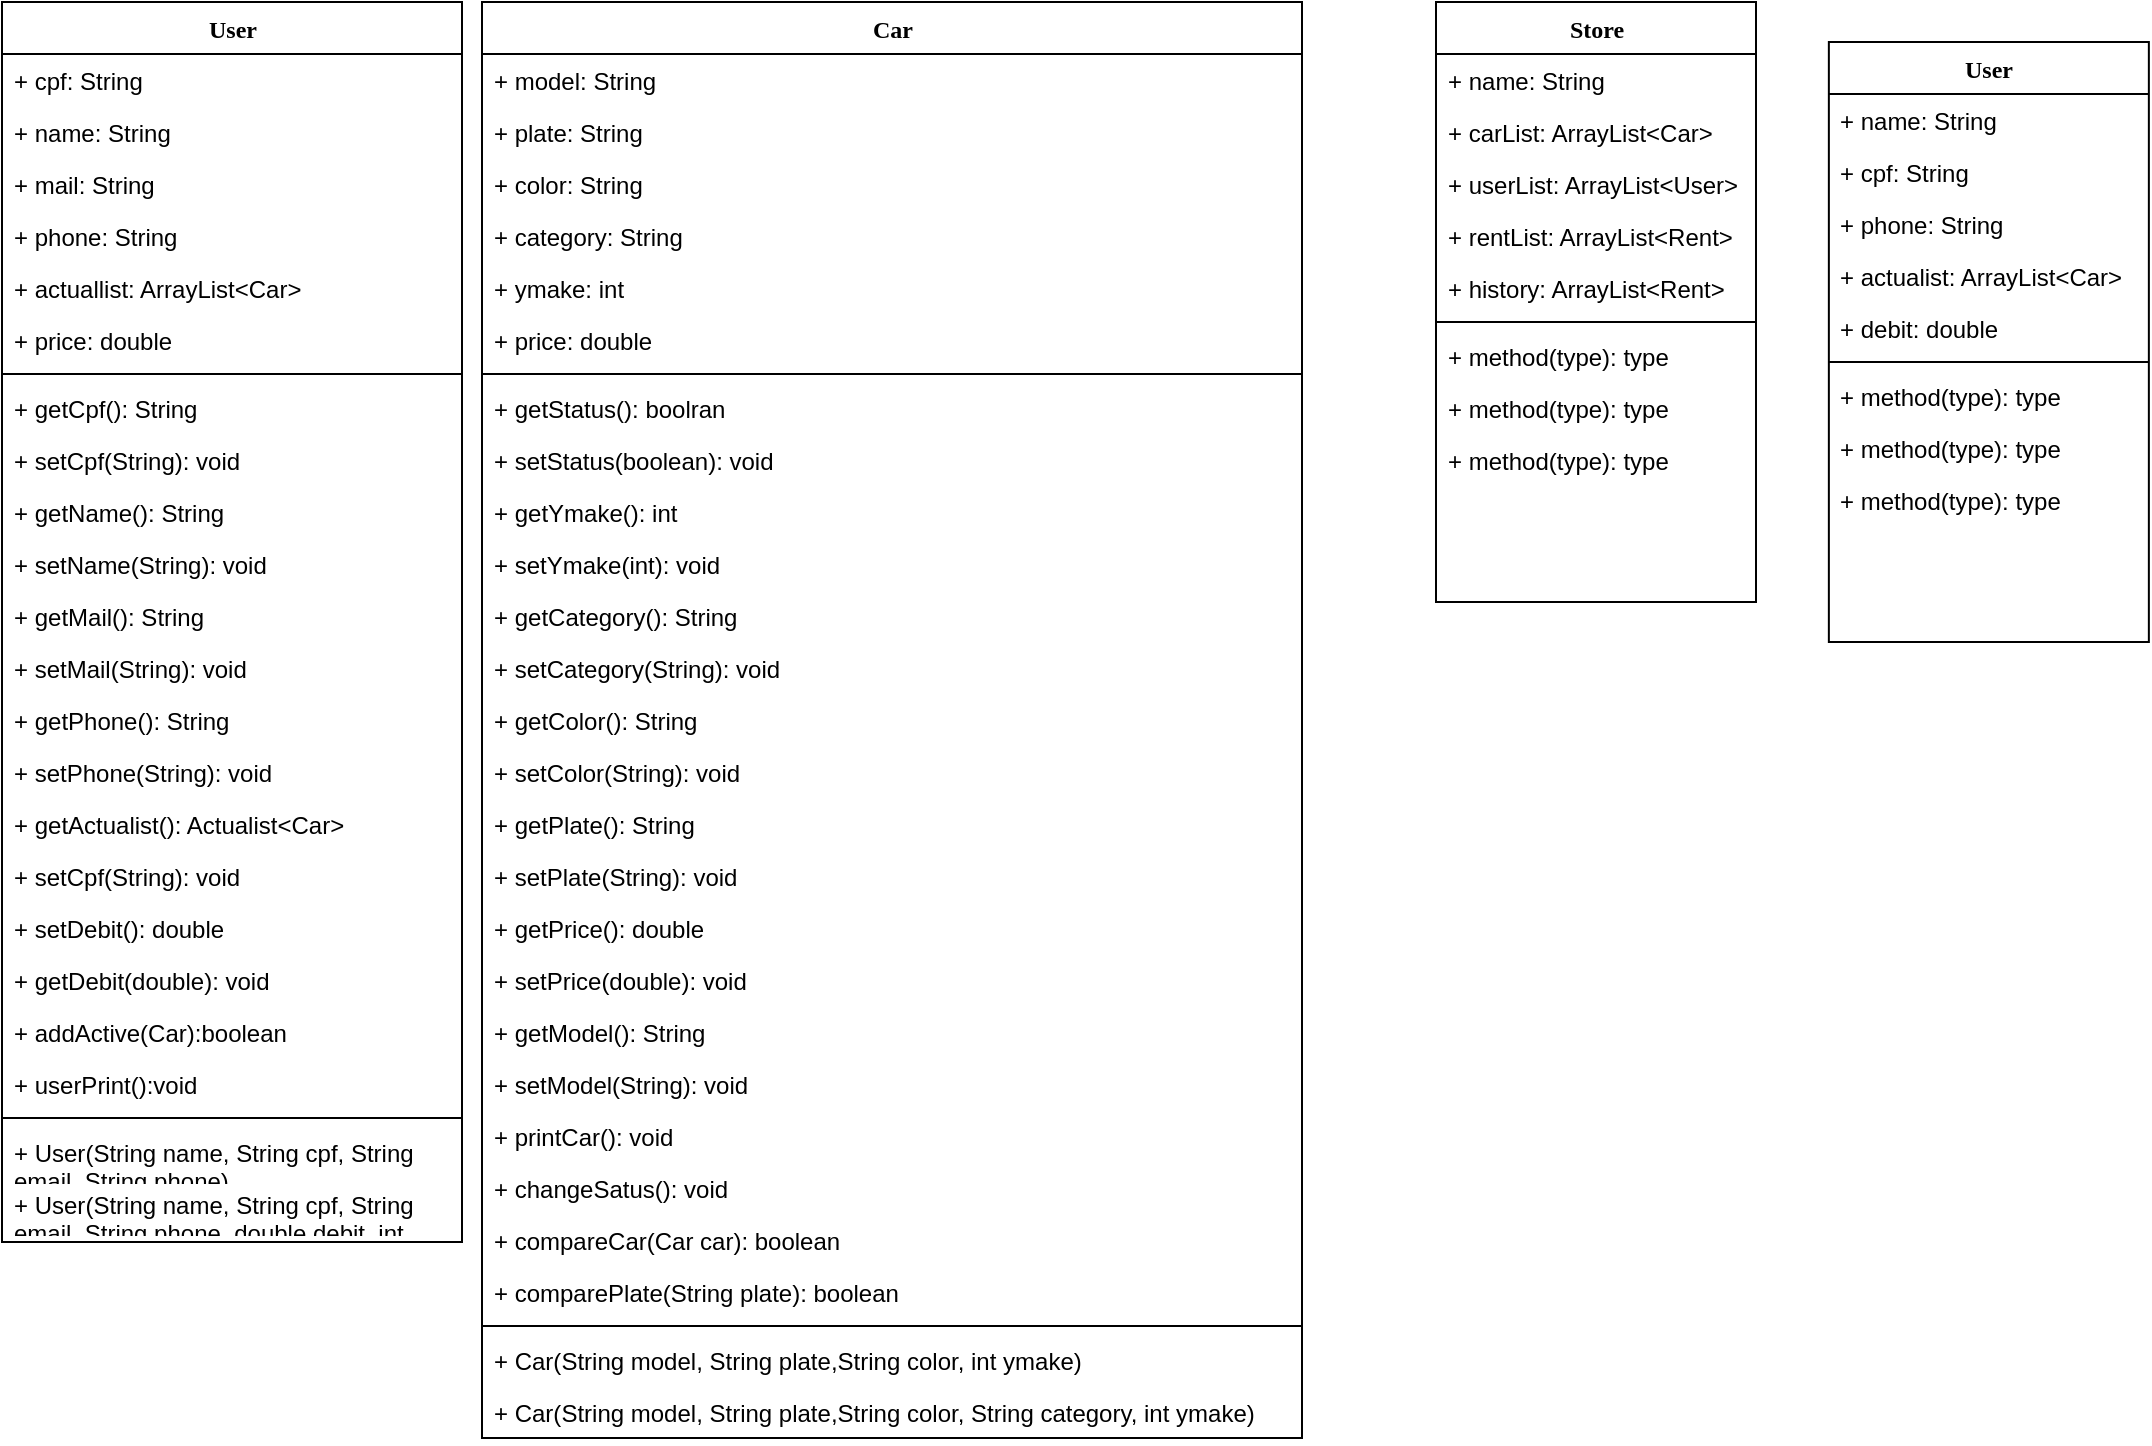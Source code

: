 <mxfile version="10.6.5" type="device"><diagram name="Page-1" id="9f46799a-70d6-7492-0946-bef42562c5a5"><mxGraphModel dx="435" dy="306" grid="1" gridSize="10" guides="1" tooltips="1" connect="1" arrows="1" fold="1" page="1" pageScale="1" pageWidth="1100" pageHeight="850" background="#ffffff" math="0" shadow="0"><root><mxCell id="0"/><mxCell id="1" parent="0"/><mxCell id="78961159f06e98e8-56" value="Car" style="swimlane;html=1;fontStyle=1;align=center;verticalAlign=top;childLayout=stackLayout;horizontal=1;startSize=26;horizontalStack=0;resizeParent=1;resizeLast=0;collapsible=1;marginBottom=0;swimlaneFillColor=#ffffff;rounded=0;shadow=0;comic=0;labelBackgroundColor=none;strokeColor=#000000;strokeWidth=1;fillColor=none;fontFamily=Verdana;fontSize=12;fontColor=#000000;" parent="1" vertex="1"><mxGeometry x="300" y="490" width="410" height="718" as="geometry"/></mxCell><mxCell id="78961159f06e98e8-57" value="+ model: String" style="text;html=1;strokeColor=none;fillColor=none;align=left;verticalAlign=top;spacingLeft=4;spacingRight=4;whiteSpace=wrap;overflow=hidden;rotatable=0;points=[[0,0.5],[1,0.5]];portConstraint=eastwest;" parent="78961159f06e98e8-56" vertex="1"><mxGeometry y="26" width="410" height="26" as="geometry"/></mxCell><mxCell id="78961159f06e98e8-58" value="+ plate: String" style="text;html=1;strokeColor=none;fillColor=none;align=left;verticalAlign=top;spacingLeft=4;spacingRight=4;whiteSpace=wrap;overflow=hidden;rotatable=0;points=[[0,0.5],[1,0.5]];portConstraint=eastwest;" parent="78961159f06e98e8-56" vertex="1"><mxGeometry y="52" width="410" height="26" as="geometry"/></mxCell><mxCell id="78961159f06e98e8-59" value="+ color: String" style="text;html=1;strokeColor=none;fillColor=none;align=left;verticalAlign=top;spacingLeft=4;spacingRight=4;whiteSpace=wrap;overflow=hidden;rotatable=0;points=[[0,0.5],[1,0.5]];portConstraint=eastwest;" parent="78961159f06e98e8-56" vertex="1"><mxGeometry y="78" width="410" height="26" as="geometry"/></mxCell><mxCell id="78961159f06e98e8-60" value="+ category: String" style="text;html=1;strokeColor=none;fillColor=none;align=left;verticalAlign=top;spacingLeft=4;spacingRight=4;whiteSpace=wrap;overflow=hidden;rotatable=0;points=[[0,0.5],[1,0.5]];portConstraint=eastwest;" parent="78961159f06e98e8-56" vertex="1"><mxGeometry y="104" width="410" height="26" as="geometry"/></mxCell><mxCell id="78961159f06e98e8-61" value="+ ymake: int" style="text;html=1;strokeColor=none;fillColor=none;align=left;verticalAlign=top;spacingLeft=4;spacingRight=4;whiteSpace=wrap;overflow=hidden;rotatable=0;points=[[0,0.5],[1,0.5]];portConstraint=eastwest;" parent="78961159f06e98e8-56" vertex="1"><mxGeometry y="130" width="410" height="26" as="geometry"/></mxCell><mxCell id="78961159f06e98e8-62" value="+ price: double" style="text;html=1;strokeColor=none;fillColor=none;align=left;verticalAlign=top;spacingLeft=4;spacingRight=4;whiteSpace=wrap;overflow=hidden;rotatable=0;points=[[0,0.5],[1,0.5]];portConstraint=eastwest;" parent="78961159f06e98e8-56" vertex="1"><mxGeometry y="156" width="410" height="26" as="geometry"/></mxCell><mxCell id="78961159f06e98e8-64" value="" style="line;html=1;strokeWidth=1;fillColor=none;align=left;verticalAlign=middle;spacingTop=-1;spacingLeft=3;spacingRight=3;rotatable=0;labelPosition=right;points=[];portConstraint=eastwest;" parent="78961159f06e98e8-56" vertex="1"><mxGeometry y="182" width="410" height="8" as="geometry"/></mxCell><mxCell id="fXc2kmNOL1wzb2OAVQlA-48" value="+ getStatus(): boolran" style="text;html=1;strokeColor=none;fillColor=none;align=left;verticalAlign=top;spacingLeft=4;spacingRight=4;whiteSpace=wrap;overflow=hidden;rotatable=0;points=[[0,0.5],[1,0.5]];portConstraint=eastwest;" vertex="1" parent="78961159f06e98e8-56"><mxGeometry y="190" width="410" height="26" as="geometry"/></mxCell><mxCell id="fXc2kmNOL1wzb2OAVQlA-47" value="+ setStatus(boolean): void" style="text;html=1;strokeColor=none;fillColor=none;align=left;verticalAlign=top;spacingLeft=4;spacingRight=4;whiteSpace=wrap;overflow=hidden;rotatable=0;points=[[0,0.5],[1,0.5]];portConstraint=eastwest;" vertex="1" parent="78961159f06e98e8-56"><mxGeometry y="216" width="410" height="26" as="geometry"/></mxCell><mxCell id="fXc2kmNOL1wzb2OAVQlA-46" value="+ getYmake(): int" style="text;html=1;strokeColor=none;fillColor=none;align=left;verticalAlign=top;spacingLeft=4;spacingRight=4;whiteSpace=wrap;overflow=hidden;rotatable=0;points=[[0,0.5],[1,0.5]];portConstraint=eastwest;" vertex="1" parent="78961159f06e98e8-56"><mxGeometry y="242" width="410" height="26" as="geometry"/></mxCell><mxCell id="fXc2kmNOL1wzb2OAVQlA-45" value="+ setYmake(int): void" style="text;html=1;strokeColor=none;fillColor=none;align=left;verticalAlign=top;spacingLeft=4;spacingRight=4;whiteSpace=wrap;overflow=hidden;rotatable=0;points=[[0,0.5],[1,0.5]];portConstraint=eastwest;" vertex="1" parent="78961159f06e98e8-56"><mxGeometry y="268" width="410" height="26" as="geometry"/></mxCell><mxCell id="fXc2kmNOL1wzb2OAVQlA-44" value="+ getCategory(): String" style="text;html=1;strokeColor=none;fillColor=none;align=left;verticalAlign=top;spacingLeft=4;spacingRight=4;whiteSpace=wrap;overflow=hidden;rotatable=0;points=[[0,0.5],[1,0.5]];portConstraint=eastwest;" vertex="1" parent="78961159f06e98e8-56"><mxGeometry y="294" width="410" height="26" as="geometry"/></mxCell><mxCell id="fXc2kmNOL1wzb2OAVQlA-43" value="+ setCategory(String): void" style="text;html=1;strokeColor=none;fillColor=none;align=left;verticalAlign=top;spacingLeft=4;spacingRight=4;whiteSpace=wrap;overflow=hidden;rotatable=0;points=[[0,0.5],[1,0.5]];portConstraint=eastwest;" vertex="1" parent="78961159f06e98e8-56"><mxGeometry y="320" width="410" height="26" as="geometry"/></mxCell><mxCell id="fXc2kmNOL1wzb2OAVQlA-42" value="+ getColor(): String" style="text;html=1;strokeColor=none;fillColor=none;align=left;verticalAlign=top;spacingLeft=4;spacingRight=4;whiteSpace=wrap;overflow=hidden;rotatable=0;points=[[0,0.5],[1,0.5]];portConstraint=eastwest;" vertex="1" parent="78961159f06e98e8-56"><mxGeometry y="346" width="410" height="26" as="geometry"/></mxCell><mxCell id="fXc2kmNOL1wzb2OAVQlA-41" value="+ setColor(String): void" style="text;html=1;strokeColor=none;fillColor=none;align=left;verticalAlign=top;spacingLeft=4;spacingRight=4;whiteSpace=wrap;overflow=hidden;rotatable=0;points=[[0,0.5],[1,0.5]];portConstraint=eastwest;" vertex="1" parent="78961159f06e98e8-56"><mxGeometry y="372" width="410" height="26" as="geometry"/></mxCell><mxCell id="fXc2kmNOL1wzb2OAVQlA-39" value="+ getPlate(): String" style="text;html=1;strokeColor=none;fillColor=none;align=left;verticalAlign=top;spacingLeft=4;spacingRight=4;whiteSpace=wrap;overflow=hidden;rotatable=0;points=[[0,0.5],[1,0.5]];portConstraint=eastwest;" vertex="1" parent="78961159f06e98e8-56"><mxGeometry y="398" width="410" height="26" as="geometry"/></mxCell><mxCell id="fXc2kmNOL1wzb2OAVQlA-40" value="+ setPlate(String): void" style="text;html=1;strokeColor=none;fillColor=none;align=left;verticalAlign=top;spacingLeft=4;spacingRight=4;whiteSpace=wrap;overflow=hidden;rotatable=0;points=[[0,0.5],[1,0.5]];portConstraint=eastwest;" vertex="1" parent="78961159f06e98e8-56"><mxGeometry y="424" width="410" height="26" as="geometry"/></mxCell><mxCell id="fXc2kmNOL1wzb2OAVQlA-50" value="+ getPrice(): double" style="text;html=1;strokeColor=none;fillColor=none;align=left;verticalAlign=top;spacingLeft=4;spacingRight=4;whiteSpace=wrap;overflow=hidden;rotatable=0;points=[[0,0.5],[1,0.5]];portConstraint=eastwest;" vertex="1" parent="78961159f06e98e8-56"><mxGeometry y="450" width="410" height="26" as="geometry"/></mxCell><mxCell id="fXc2kmNOL1wzb2OAVQlA-49" value="+ setPrice(double): void" style="text;html=1;strokeColor=none;fillColor=none;align=left;verticalAlign=top;spacingLeft=4;spacingRight=4;whiteSpace=wrap;overflow=hidden;rotatable=0;points=[[0,0.5],[1,0.5]];portConstraint=eastwest;" vertex="1" parent="78961159f06e98e8-56"><mxGeometry y="476" width="410" height="26" as="geometry"/></mxCell><mxCell id="fXc2kmNOL1wzb2OAVQlA-37" value="+ getModel(): String" style="text;html=1;strokeColor=none;fillColor=none;align=left;verticalAlign=top;spacingLeft=4;spacingRight=4;whiteSpace=wrap;overflow=hidden;rotatable=0;points=[[0,0.5],[1,0.5]];portConstraint=eastwest;" vertex="1" parent="78961159f06e98e8-56"><mxGeometry y="502" width="410" height="26" as="geometry"/></mxCell><mxCell id="fXc2kmNOL1wzb2OAVQlA-38" value="+ setModel(String): void" style="text;html=1;strokeColor=none;fillColor=none;align=left;verticalAlign=top;spacingLeft=4;spacingRight=4;whiteSpace=wrap;overflow=hidden;rotatable=0;points=[[0,0.5],[1,0.5]];portConstraint=eastwest;" vertex="1" parent="78961159f06e98e8-56"><mxGeometry y="528" width="410" height="26" as="geometry"/></mxCell><mxCell id="fXc2kmNOL1wzb2OAVQlA-54" value="+ printCar(): void" style="text;html=1;strokeColor=none;fillColor=none;align=left;verticalAlign=top;spacingLeft=4;spacingRight=4;whiteSpace=wrap;overflow=hidden;rotatable=0;points=[[0,0.5],[1,0.5]];portConstraint=eastwest;" vertex="1" parent="78961159f06e98e8-56"><mxGeometry y="554" width="410" height="26" as="geometry"/></mxCell><mxCell id="fXc2kmNOL1wzb2OAVQlA-51" value="+ changeSatus(): void" style="text;html=1;strokeColor=none;fillColor=none;align=left;verticalAlign=top;spacingLeft=4;spacingRight=4;whiteSpace=wrap;overflow=hidden;rotatable=0;points=[[0,0.5],[1,0.5]];portConstraint=eastwest;" vertex="1" parent="78961159f06e98e8-56"><mxGeometry y="580" width="410" height="26" as="geometry"/></mxCell><mxCell id="fXc2kmNOL1wzb2OAVQlA-52" value="+ compareCar(Car car): boolean" style="text;html=1;strokeColor=none;fillColor=none;align=left;verticalAlign=top;spacingLeft=4;spacingRight=4;whiteSpace=wrap;overflow=hidden;rotatable=0;points=[[0,0.5],[1,0.5]];portConstraint=eastwest;" vertex="1" parent="78961159f06e98e8-56"><mxGeometry y="606" width="410" height="26" as="geometry"/></mxCell><mxCell id="fXc2kmNOL1wzb2OAVQlA-53" value="+ comparePlate(String plate): boolean" style="text;html=1;strokeColor=none;fillColor=none;align=left;verticalAlign=top;spacingLeft=4;spacingRight=4;whiteSpace=wrap;overflow=hidden;rotatable=0;points=[[0,0.5],[1,0.5]];portConstraint=eastwest;" vertex="1" parent="78961159f06e98e8-56"><mxGeometry y="632" width="410" height="26" as="geometry"/></mxCell><mxCell id="fXc2kmNOL1wzb2OAVQlA-77" value="" style="line;html=1;strokeWidth=1;fillColor=none;align=left;verticalAlign=middle;spacingTop=-1;spacingLeft=3;spacingRight=3;rotatable=0;labelPosition=right;points=[];portConstraint=eastwest;" vertex="1" parent="78961159f06e98e8-56"><mxGeometry y="658" width="410" height="8" as="geometry"/></mxCell><mxCell id="fXc2kmNOL1wzb2OAVQlA-76" value="+ Car(&lt;span&gt;String &lt;/span&gt;&lt;span&gt;model&lt;/span&gt;&lt;span&gt;, &lt;/span&gt;&lt;span&gt;String &lt;/span&gt;&lt;span&gt;plate&lt;/span&gt;&lt;span&gt;,&lt;/span&gt;&lt;span&gt;String &lt;/span&gt;&lt;span&gt;color&lt;/span&gt;&lt;span&gt;, &lt;/span&gt;&lt;span&gt;int &lt;/span&gt;&lt;span&gt;ymake&lt;/span&gt;&lt;span&gt;)&lt;/span&gt;&lt;br&gt;" style="text;html=1;strokeColor=none;fillColor=none;align=left;verticalAlign=top;spacingLeft=4;spacingRight=4;whiteSpace=wrap;overflow=hidden;rotatable=0;points=[[0,0.5],[1,0.5]];portConstraint=eastwest;" vertex="1" parent="78961159f06e98e8-56"><mxGeometry y="666" width="410" height="26" as="geometry"/></mxCell><mxCell id="fXc2kmNOL1wzb2OAVQlA-78" value="+ Car(&lt;span&gt;String &lt;/span&gt;&lt;span&gt;model&lt;/span&gt;&lt;span&gt;, &lt;/span&gt;&lt;span&gt;String &lt;/span&gt;&lt;span&gt;plate&lt;/span&gt;&lt;span&gt;,&lt;/span&gt;&lt;span&gt;String &lt;/span&gt;&lt;span&gt;color&lt;/span&gt;&lt;span&gt;, &lt;/span&gt;&lt;span&gt;String &lt;/span&gt;&lt;span&gt;category&lt;/span&gt;&lt;span&gt;, &lt;/span&gt;&lt;span&gt;int &lt;/span&gt;&lt;span&gt;ymake&lt;/span&gt;&lt;span&gt;)&lt;/span&gt;&lt;br&gt;" style="text;html=1;strokeColor=none;fillColor=none;align=left;verticalAlign=top;spacingLeft=4;spacingRight=4;whiteSpace=wrap;overflow=hidden;rotatable=0;points=[[0,0.5],[1,0.5]];portConstraint=eastwest;" vertex="1" parent="78961159f06e98e8-56"><mxGeometry y="692" width="410" height="26" as="geometry"/></mxCell><mxCell id="7R-vYz_H9meb3GJ6xbVI-1" value="User" style="swimlane;html=1;fontStyle=1;align=center;verticalAlign=top;childLayout=stackLayout;horizontal=1;startSize=26;horizontalStack=0;resizeParent=1;resizeLast=0;collapsible=1;marginBottom=0;swimlaneFillColor=#ffffff;rounded=0;shadow=0;comic=0;labelBackgroundColor=none;strokeColor=#000000;strokeWidth=1;fillColor=none;fontFamily=Verdana;fontSize=12;fontColor=#000000;" parent="1" vertex="1"><mxGeometry x="60" y="490" width="230" height="620" as="geometry"/></mxCell><mxCell id="7R-vYz_H9meb3GJ6xbVI-2" value="+ cpf: String" style="text;html=1;strokeColor=none;fillColor=none;align=left;verticalAlign=top;spacingLeft=4;spacingRight=4;whiteSpace=wrap;overflow=hidden;rotatable=0;points=[[0,0.5],[1,0.5]];portConstraint=eastwest;" parent="7R-vYz_H9meb3GJ6xbVI-1" vertex="1"><mxGeometry y="26" width="230" height="26" as="geometry"/></mxCell><mxCell id="7R-vYz_H9meb3GJ6xbVI-3" value="+ name: String" style="text;html=1;strokeColor=none;fillColor=none;align=left;verticalAlign=top;spacingLeft=4;spacingRight=4;whiteSpace=wrap;overflow=hidden;rotatable=0;points=[[0,0.5],[1,0.5]];portConstraint=eastwest;" parent="7R-vYz_H9meb3GJ6xbVI-1" vertex="1"><mxGeometry y="52" width="230" height="26" as="geometry"/></mxCell><mxCell id="7R-vYz_H9meb3GJ6xbVI-4" value="+ mail: String" style="text;html=1;strokeColor=none;fillColor=none;align=left;verticalAlign=top;spacingLeft=4;spacingRight=4;whiteSpace=wrap;overflow=hidden;rotatable=0;points=[[0,0.5],[1,0.5]];portConstraint=eastwest;" parent="7R-vYz_H9meb3GJ6xbVI-1" vertex="1"><mxGeometry y="78" width="230" height="26" as="geometry"/></mxCell><mxCell id="7R-vYz_H9meb3GJ6xbVI-5" value="+ phone: String" style="text;html=1;strokeColor=none;fillColor=none;align=left;verticalAlign=top;spacingLeft=4;spacingRight=4;whiteSpace=wrap;overflow=hidden;rotatable=0;points=[[0,0.5],[1,0.5]];portConstraint=eastwest;" parent="7R-vYz_H9meb3GJ6xbVI-1" vertex="1"><mxGeometry y="104" width="230" height="26" as="geometry"/></mxCell><mxCell id="7R-vYz_H9meb3GJ6xbVI-6" value="+ actuallist: ArrayList&amp;lt;Car&amp;gt;" style="text;html=1;strokeColor=none;fillColor=none;align=left;verticalAlign=top;spacingLeft=4;spacingRight=4;whiteSpace=wrap;overflow=hidden;rotatable=0;points=[[0,0.5],[1,0.5]];portConstraint=eastwest;" parent="7R-vYz_H9meb3GJ6xbVI-1" vertex="1"><mxGeometry y="130" width="230" height="26" as="geometry"/></mxCell><mxCell id="7R-vYz_H9meb3GJ6xbVI-7" value="+ price: double" style="text;html=1;strokeColor=none;fillColor=none;align=left;verticalAlign=top;spacingLeft=4;spacingRight=4;whiteSpace=wrap;overflow=hidden;rotatable=0;points=[[0,0.5],[1,0.5]];portConstraint=eastwest;" parent="7R-vYz_H9meb3GJ6xbVI-1" vertex="1"><mxGeometry y="156" width="230" height="26" as="geometry"/></mxCell><mxCell id="7R-vYz_H9meb3GJ6xbVI-8" value="" style="line;html=1;strokeWidth=1;fillColor=none;align=left;verticalAlign=middle;spacingTop=-1;spacingLeft=3;spacingRight=3;rotatable=0;labelPosition=right;points=[];portConstraint=eastwest;" parent="7R-vYz_H9meb3GJ6xbVI-1" vertex="1"><mxGeometry y="182" width="230" height="8" as="geometry"/></mxCell><mxCell id="fXc2kmNOL1wzb2OAVQlA-79" value="+ getCpf(): String" style="text;html=1;strokeColor=none;fillColor=none;align=left;verticalAlign=top;spacingLeft=4;spacingRight=4;whiteSpace=wrap;overflow=hidden;rotatable=0;points=[[0,0.5],[1,0.5]];portConstraint=eastwest;" vertex="1" parent="7R-vYz_H9meb3GJ6xbVI-1"><mxGeometry y="190" width="230" height="26" as="geometry"/></mxCell><mxCell id="fXc2kmNOL1wzb2OAVQlA-80" value="+ setCpf(String): void" style="text;html=1;strokeColor=none;fillColor=none;align=left;verticalAlign=top;spacingLeft=4;spacingRight=4;whiteSpace=wrap;overflow=hidden;rotatable=0;points=[[0,0.5],[1,0.5]];portConstraint=eastwest;" vertex="1" parent="7R-vYz_H9meb3GJ6xbVI-1"><mxGeometry y="216" width="230" height="26" as="geometry"/></mxCell><mxCell id="fXc2kmNOL1wzb2OAVQlA-81" value="+ getName(): String" style="text;html=1;strokeColor=none;fillColor=none;align=left;verticalAlign=top;spacingLeft=4;spacingRight=4;whiteSpace=wrap;overflow=hidden;rotatable=0;points=[[0,0.5],[1,0.5]];portConstraint=eastwest;" vertex="1" parent="7R-vYz_H9meb3GJ6xbVI-1"><mxGeometry y="242" width="230" height="26" as="geometry"/></mxCell><mxCell id="fXc2kmNOL1wzb2OAVQlA-82" value="+ setName(String): void" style="text;html=1;strokeColor=none;fillColor=none;align=left;verticalAlign=top;spacingLeft=4;spacingRight=4;whiteSpace=wrap;overflow=hidden;rotatable=0;points=[[0,0.5],[1,0.5]];portConstraint=eastwest;" vertex="1" parent="7R-vYz_H9meb3GJ6xbVI-1"><mxGeometry y="268" width="230" height="26" as="geometry"/></mxCell><mxCell id="fXc2kmNOL1wzb2OAVQlA-83" value="+ getMail(): String" style="text;html=1;strokeColor=none;fillColor=none;align=left;verticalAlign=top;spacingLeft=4;spacingRight=4;whiteSpace=wrap;overflow=hidden;rotatable=0;points=[[0,0.5],[1,0.5]];portConstraint=eastwest;" vertex="1" parent="7R-vYz_H9meb3GJ6xbVI-1"><mxGeometry y="294" width="230" height="26" as="geometry"/></mxCell><mxCell id="fXc2kmNOL1wzb2OAVQlA-84" value="+ setMail(String): void" style="text;html=1;strokeColor=none;fillColor=none;align=left;verticalAlign=top;spacingLeft=4;spacingRight=4;whiteSpace=wrap;overflow=hidden;rotatable=0;points=[[0,0.5],[1,0.5]];portConstraint=eastwest;" vertex="1" parent="7R-vYz_H9meb3GJ6xbVI-1"><mxGeometry y="320" width="230" height="26" as="geometry"/></mxCell><mxCell id="fXc2kmNOL1wzb2OAVQlA-85" value="+ getPhone(): String" style="text;html=1;strokeColor=none;fillColor=none;align=left;verticalAlign=top;spacingLeft=4;spacingRight=4;whiteSpace=wrap;overflow=hidden;rotatable=0;points=[[0,0.5],[1,0.5]];portConstraint=eastwest;" vertex="1" parent="7R-vYz_H9meb3GJ6xbVI-1"><mxGeometry y="346" width="230" height="26" as="geometry"/></mxCell><mxCell id="fXc2kmNOL1wzb2OAVQlA-86" value="+ setPhone(String): void" style="text;html=1;strokeColor=none;fillColor=none;align=left;verticalAlign=top;spacingLeft=4;spacingRight=4;whiteSpace=wrap;overflow=hidden;rotatable=0;points=[[0,0.5],[1,0.5]];portConstraint=eastwest;" vertex="1" parent="7R-vYz_H9meb3GJ6xbVI-1"><mxGeometry y="372" width="230" height="26" as="geometry"/></mxCell><mxCell id="fXc2kmNOL1wzb2OAVQlA-87" value="+ getActualist(): Actualist&amp;lt;Car&amp;gt;" style="text;html=1;strokeColor=none;fillColor=none;align=left;verticalAlign=top;spacingLeft=4;spacingRight=4;whiteSpace=wrap;overflow=hidden;rotatable=0;points=[[0,0.5],[1,0.5]];portConstraint=eastwest;" vertex="1" parent="7R-vYz_H9meb3GJ6xbVI-1"><mxGeometry y="398" width="230" height="26" as="geometry"/></mxCell><mxCell id="fXc2kmNOL1wzb2OAVQlA-88" value="+ setCpf(String): void" style="text;html=1;strokeColor=none;fillColor=none;align=left;verticalAlign=top;spacingLeft=4;spacingRight=4;whiteSpace=wrap;overflow=hidden;rotatable=0;points=[[0,0.5],[1,0.5]];portConstraint=eastwest;" vertex="1" parent="7R-vYz_H9meb3GJ6xbVI-1"><mxGeometry y="424" width="230" height="26" as="geometry"/></mxCell><mxCell id="fXc2kmNOL1wzb2OAVQlA-89" value="+ setDebit(): double" style="text;html=1;strokeColor=none;fillColor=none;align=left;verticalAlign=top;spacingLeft=4;spacingRight=4;whiteSpace=wrap;overflow=hidden;rotatable=0;points=[[0,0.5],[1,0.5]];portConstraint=eastwest;" vertex="1" parent="7R-vYz_H9meb3GJ6xbVI-1"><mxGeometry y="450" width="230" height="26" as="geometry"/></mxCell><mxCell id="fXc2kmNOL1wzb2OAVQlA-90" value="+ getDebit(double): void" style="text;html=1;strokeColor=none;fillColor=none;align=left;verticalAlign=top;spacingLeft=4;spacingRight=4;whiteSpace=wrap;overflow=hidden;rotatable=0;points=[[0,0.5],[1,0.5]];portConstraint=eastwest;" vertex="1" parent="7R-vYz_H9meb3GJ6xbVI-1"><mxGeometry y="476" width="230" height="26" as="geometry"/></mxCell><mxCell id="fXc2kmNOL1wzb2OAVQlA-95" value="+ &lt;span&gt;addActive&lt;/span&gt;&lt;span&gt;(&lt;/span&gt;&lt;span&gt;Car&lt;/span&gt;&lt;span&gt;):boolean&lt;/span&gt;" style="text;html=1;strokeColor=none;fillColor=none;align=left;verticalAlign=top;spacingLeft=4;spacingRight=4;whiteSpace=wrap;overflow=hidden;rotatable=0;points=[[0,0.5],[1,0.5]];portConstraint=eastwest;" vertex="1" parent="7R-vYz_H9meb3GJ6xbVI-1"><mxGeometry y="502" width="230" height="26" as="geometry"/></mxCell><mxCell id="fXc2kmNOL1wzb2OAVQlA-96" value="+ userPrint():void" style="text;html=1;strokeColor=none;fillColor=none;align=left;verticalAlign=top;spacingLeft=4;spacingRight=4;whiteSpace=wrap;overflow=hidden;rotatable=0;points=[[0,0.5],[1,0.5]];portConstraint=eastwest;" vertex="1" parent="7R-vYz_H9meb3GJ6xbVI-1"><mxGeometry y="528" width="230" height="26" as="geometry"/></mxCell><mxCell id="fXc2kmNOL1wzb2OAVQlA-91" value="" style="line;html=1;strokeWidth=1;fillColor=none;align=left;verticalAlign=middle;spacingTop=-1;spacingLeft=3;spacingRight=3;rotatable=0;labelPosition=right;points=[];portConstraint=eastwest;" vertex="1" parent="7R-vYz_H9meb3GJ6xbVI-1"><mxGeometry y="554" width="230" height="8" as="geometry"/></mxCell><mxCell id="fXc2kmNOL1wzb2OAVQlA-92" value="+&amp;nbsp;&lt;span&gt;User&lt;/span&gt;&lt;span&gt;(&lt;/span&gt;&lt;span&gt;String &lt;/span&gt;&lt;span&gt;name&lt;/span&gt;&lt;span&gt;, &lt;/span&gt;&lt;span&gt;String &lt;/span&gt;&lt;span&gt;cpf&lt;/span&gt;&lt;span&gt;, &lt;/span&gt;&lt;span&gt;String &lt;/span&gt;&lt;span&gt;email&lt;/span&gt;&lt;span&gt;, &lt;/span&gt;&lt;span&gt;String &lt;/span&gt;&lt;span&gt;phone&lt;/span&gt;&lt;span&gt;)&lt;/span&gt;" style="text;html=1;strokeColor=none;fillColor=none;align=left;verticalAlign=top;spacingLeft=4;spacingRight=4;whiteSpace=wrap;overflow=hidden;rotatable=0;points=[[0,0.5],[1,0.5]];portConstraint=eastwest;" vertex="1" parent="7R-vYz_H9meb3GJ6xbVI-1"><mxGeometry y="562" width="230" height="26" as="geometry"/></mxCell><mxCell id="fXc2kmNOL1wzb2OAVQlA-94" value="+ User&lt;span&gt;(&lt;/span&gt;&lt;span&gt;String &lt;/span&gt;&lt;span&gt;name&lt;/span&gt;&lt;span&gt;, &lt;/span&gt;&lt;span&gt;String &lt;/span&gt;&lt;span&gt;cpf&lt;/span&gt;&lt;span&gt;, &lt;/span&gt;&lt;span&gt;String &lt;/span&gt;&lt;span&gt;email&lt;/span&gt;&lt;span&gt;, &lt;/span&gt;&lt;span&gt;String &lt;/span&gt;&lt;span&gt;phone&lt;/span&gt;&lt;span&gt;, &lt;/span&gt;&lt;span&gt;double &lt;/span&gt;&lt;span&gt;debit&lt;/span&gt;&lt;span&gt;, &lt;/span&gt;&lt;span&gt;int &lt;/span&gt;&lt;span&gt;limitactive&lt;/span&gt;&lt;span&gt;)&lt;/span&gt;" style="text;html=1;strokeColor=none;fillColor=none;align=left;verticalAlign=top;spacingLeft=4;spacingRight=4;whiteSpace=wrap;overflow=hidden;rotatable=0;points=[[0,0.5],[1,0.5]];portConstraint=eastwest;" vertex="1" parent="7R-vYz_H9meb3GJ6xbVI-1"><mxGeometry y="588" width="230" height="26" as="geometry"/></mxCell><mxCell id="8gHzIE55-R8a2YNDim68-1" value="User" style="swimlane;html=1;fontStyle=1;align=center;verticalAlign=top;childLayout=stackLayout;horizontal=1;startSize=26;horizontalStack=0;resizeParent=1;resizeLast=0;collapsible=1;marginBottom=0;swimlaneFillColor=#ffffff;rounded=0;shadow=0;comic=0;labelBackgroundColor=none;strokeColor=#000000;strokeWidth=1;fillColor=none;fontFamily=Verdana;fontSize=12;fontColor=#000000;" parent="1" vertex="1"><mxGeometry x="973.429" y="510.0" width="160" height="300" as="geometry"/></mxCell><mxCell id="8gHzIE55-R8a2YNDim68-2" value="+ name: String" style="text;html=1;strokeColor=none;fillColor=none;align=left;verticalAlign=top;spacingLeft=4;spacingRight=4;whiteSpace=wrap;overflow=hidden;rotatable=0;points=[[0,0.5],[1,0.5]];portConstraint=eastwest;" parent="8gHzIE55-R8a2YNDim68-1" vertex="1"><mxGeometry y="26" width="160" height="26" as="geometry"/></mxCell><mxCell id="8gHzIE55-R8a2YNDim68-3" value="+ cpf: String" style="text;html=1;strokeColor=none;fillColor=none;align=left;verticalAlign=top;spacingLeft=4;spacingRight=4;whiteSpace=wrap;overflow=hidden;rotatable=0;points=[[0,0.5],[1,0.5]];portConstraint=eastwest;" parent="8gHzIE55-R8a2YNDim68-1" vertex="1"><mxGeometry y="52" width="160" height="26" as="geometry"/></mxCell><mxCell id="8gHzIE55-R8a2YNDim68-4" value="+ phone: String" style="text;html=1;strokeColor=none;fillColor=none;align=left;verticalAlign=top;spacingLeft=4;spacingRight=4;whiteSpace=wrap;overflow=hidden;rotatable=0;points=[[0,0.5],[1,0.5]];portConstraint=eastwest;" parent="8gHzIE55-R8a2YNDim68-1" vertex="1"><mxGeometry y="78" width="160" height="26" as="geometry"/></mxCell><mxCell id="8gHzIE55-R8a2YNDim68-5" value="+ actualist: ArrayList&amp;lt;Car&amp;gt;" style="text;html=1;strokeColor=none;fillColor=none;align=left;verticalAlign=top;spacingLeft=4;spacingRight=4;whiteSpace=wrap;overflow=hidden;rotatable=0;points=[[0,0.5],[1,0.5]];portConstraint=eastwest;" parent="8gHzIE55-R8a2YNDim68-1" vertex="1"><mxGeometry y="104" width="160" height="26" as="geometry"/></mxCell><mxCell id="8gHzIE55-R8a2YNDim68-6" value="+ debit: double" style="text;html=1;strokeColor=none;fillColor=none;align=left;verticalAlign=top;spacingLeft=4;spacingRight=4;whiteSpace=wrap;overflow=hidden;rotatable=0;points=[[0,0.5],[1,0.5]];portConstraint=eastwest;" parent="8gHzIE55-R8a2YNDim68-1" vertex="1"><mxGeometry y="130" width="160" height="26" as="geometry"/></mxCell><mxCell id="8gHzIE55-R8a2YNDim68-8" value="" style="line;html=1;strokeWidth=1;fillColor=none;align=left;verticalAlign=middle;spacingTop=-1;spacingLeft=3;spacingRight=3;rotatable=0;labelPosition=right;points=[];portConstraint=eastwest;" parent="8gHzIE55-R8a2YNDim68-1" vertex="1"><mxGeometry y="156" width="160" height="8" as="geometry"/></mxCell><mxCell id="8gHzIE55-R8a2YNDim68-9" value="+ method(type): type" style="text;html=1;strokeColor=none;fillColor=none;align=left;verticalAlign=top;spacingLeft=4;spacingRight=4;whiteSpace=wrap;overflow=hidden;rotatable=0;points=[[0,0.5],[1,0.5]];portConstraint=eastwest;" parent="8gHzIE55-R8a2YNDim68-1" vertex="1"><mxGeometry y="164" width="160" height="26" as="geometry"/></mxCell><mxCell id="8gHzIE55-R8a2YNDim68-10" value="+ method(type): type" style="text;html=1;strokeColor=none;fillColor=none;align=left;verticalAlign=top;spacingLeft=4;spacingRight=4;whiteSpace=wrap;overflow=hidden;rotatable=0;points=[[0,0.5],[1,0.5]];portConstraint=eastwest;" parent="8gHzIE55-R8a2YNDim68-1" vertex="1"><mxGeometry y="190" width="160" height="26" as="geometry"/></mxCell><mxCell id="8gHzIE55-R8a2YNDim68-11" value="+ method(type): type" style="text;html=1;strokeColor=none;fillColor=none;align=left;verticalAlign=top;spacingLeft=4;spacingRight=4;whiteSpace=wrap;overflow=hidden;rotatable=0;points=[[0,0.5],[1,0.5]];portConstraint=eastwest;" parent="8gHzIE55-R8a2YNDim68-1" vertex="1"><mxGeometry y="216" width="160" height="26" as="geometry"/></mxCell><mxCell id="8gHzIE55-R8a2YNDim68-12" value="Store" style="swimlane;html=1;fontStyle=1;align=center;verticalAlign=top;childLayout=stackLayout;horizontal=1;startSize=26;horizontalStack=0;resizeParent=1;resizeLast=0;collapsible=1;marginBottom=0;swimlaneFillColor=#ffffff;rounded=0;shadow=0;comic=0;labelBackgroundColor=none;strokeColor=#000000;strokeWidth=1;fillColor=none;fontFamily=Verdana;fontSize=12;fontColor=#000000;" parent="1" vertex="1"><mxGeometry x="777" y="490" width="160" height="300" as="geometry"/></mxCell><mxCell id="8gHzIE55-R8a2YNDim68-13" value="+ name: String" style="text;html=1;strokeColor=none;fillColor=none;align=left;verticalAlign=top;spacingLeft=4;spacingRight=4;whiteSpace=wrap;overflow=hidden;rotatable=0;points=[[0,0.5],[1,0.5]];portConstraint=eastwest;" parent="8gHzIE55-R8a2YNDim68-12" vertex="1"><mxGeometry y="26" width="160" height="26" as="geometry"/></mxCell><mxCell id="8gHzIE55-R8a2YNDim68-14" value="+ carList: ArrayList&amp;lt;Car&amp;gt;" style="text;html=1;strokeColor=none;fillColor=none;align=left;verticalAlign=top;spacingLeft=4;spacingRight=4;whiteSpace=wrap;overflow=hidden;rotatable=0;points=[[0,0.5],[1,0.5]];portConstraint=eastwest;" parent="8gHzIE55-R8a2YNDim68-12" vertex="1"><mxGeometry y="52" width="160" height="26" as="geometry"/></mxCell><mxCell id="8gHzIE55-R8a2YNDim68-22" value="+ userList: ArrayList&amp;lt;User&amp;gt;" style="text;html=1;strokeColor=none;fillColor=none;align=left;verticalAlign=top;spacingLeft=4;spacingRight=4;whiteSpace=wrap;overflow=hidden;rotatable=0;points=[[0,0.5],[1,0.5]];portConstraint=eastwest;" parent="8gHzIE55-R8a2YNDim68-12" vertex="1"><mxGeometry y="78" width="160" height="26" as="geometry"/></mxCell><mxCell id="8gHzIE55-R8a2YNDim68-31" value="+ rentList: ArrayList&amp;lt;Rent&amp;gt;" style="text;html=1;strokeColor=none;fillColor=none;align=left;verticalAlign=top;spacingLeft=4;spacingRight=4;whiteSpace=wrap;overflow=hidden;rotatable=0;points=[[0,0.5],[1,0.5]];portConstraint=eastwest;" parent="8gHzIE55-R8a2YNDim68-12" vertex="1"><mxGeometry y="104" width="160" height="26" as="geometry"/></mxCell><mxCell id="8gHzIE55-R8a2YNDim68-32" value="+ history: ArrayList&amp;lt;Rent&amp;gt;" style="text;html=1;strokeColor=none;fillColor=none;align=left;verticalAlign=top;spacingLeft=4;spacingRight=4;whiteSpace=wrap;overflow=hidden;rotatable=0;points=[[0,0.5],[1,0.5]];portConstraint=eastwest;" parent="8gHzIE55-R8a2YNDim68-12" vertex="1"><mxGeometry y="130" width="160" height="26" as="geometry"/></mxCell><mxCell id="8gHzIE55-R8a2YNDim68-18" value="" style="line;html=1;strokeWidth=1;fillColor=none;align=left;verticalAlign=middle;spacingTop=-1;spacingLeft=3;spacingRight=3;rotatable=0;labelPosition=right;points=[];portConstraint=eastwest;" parent="8gHzIE55-R8a2YNDim68-12" vertex="1"><mxGeometry y="156" width="160" height="8" as="geometry"/></mxCell><mxCell id="8gHzIE55-R8a2YNDim68-19" value="+ method(type): type" style="text;html=1;strokeColor=none;fillColor=none;align=left;verticalAlign=top;spacingLeft=4;spacingRight=4;whiteSpace=wrap;overflow=hidden;rotatable=0;points=[[0,0.5],[1,0.5]];portConstraint=eastwest;" parent="8gHzIE55-R8a2YNDim68-12" vertex="1"><mxGeometry y="164" width="160" height="26" as="geometry"/></mxCell><mxCell id="8gHzIE55-R8a2YNDim68-20" value="+ method(type): type" style="text;html=1;strokeColor=none;fillColor=none;align=left;verticalAlign=top;spacingLeft=4;spacingRight=4;whiteSpace=wrap;overflow=hidden;rotatable=0;points=[[0,0.5],[1,0.5]];portConstraint=eastwest;" parent="8gHzIE55-R8a2YNDim68-12" vertex="1"><mxGeometry y="190" width="160" height="26" as="geometry"/></mxCell><mxCell id="8gHzIE55-R8a2YNDim68-21" value="+ method(type): type" style="text;html=1;strokeColor=none;fillColor=none;align=left;verticalAlign=top;spacingLeft=4;spacingRight=4;whiteSpace=wrap;overflow=hidden;rotatable=0;points=[[0,0.5],[1,0.5]];portConstraint=eastwest;" parent="8gHzIE55-R8a2YNDim68-12" vertex="1"><mxGeometry y="216" width="160" height="26" as="geometry"/></mxCell></root></mxGraphModel></diagram></mxfile>